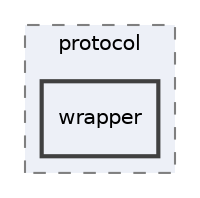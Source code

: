 digraph "/Users/jlu/zeek/src/packet_analysis/protocol/wrapper"
{
 // LATEX_PDF_SIZE
  edge [fontname="Helvetica",fontsize="10",labelfontname="Helvetica",labelfontsize="10"];
  node [fontname="Helvetica",fontsize="10",shape=record];
  compound=true
  subgraph clusterdir_d66370ba551cea76de8be34d28adc26c {
    graph [ bgcolor="#edf0f7", pencolor="grey50", style="filled,dashed,", label="protocol", fontname="Helvetica", fontsize="10", URL="dir_d66370ba551cea76de8be34d28adc26c.html"]
  dir_de38455b3fd066e01bc5be69277173d4 [shape=box, label="wrapper", style="filled,bold,", fillcolor="#edf0f7", color="grey25", URL="dir_de38455b3fd066e01bc5be69277173d4.html"];
  }
}
